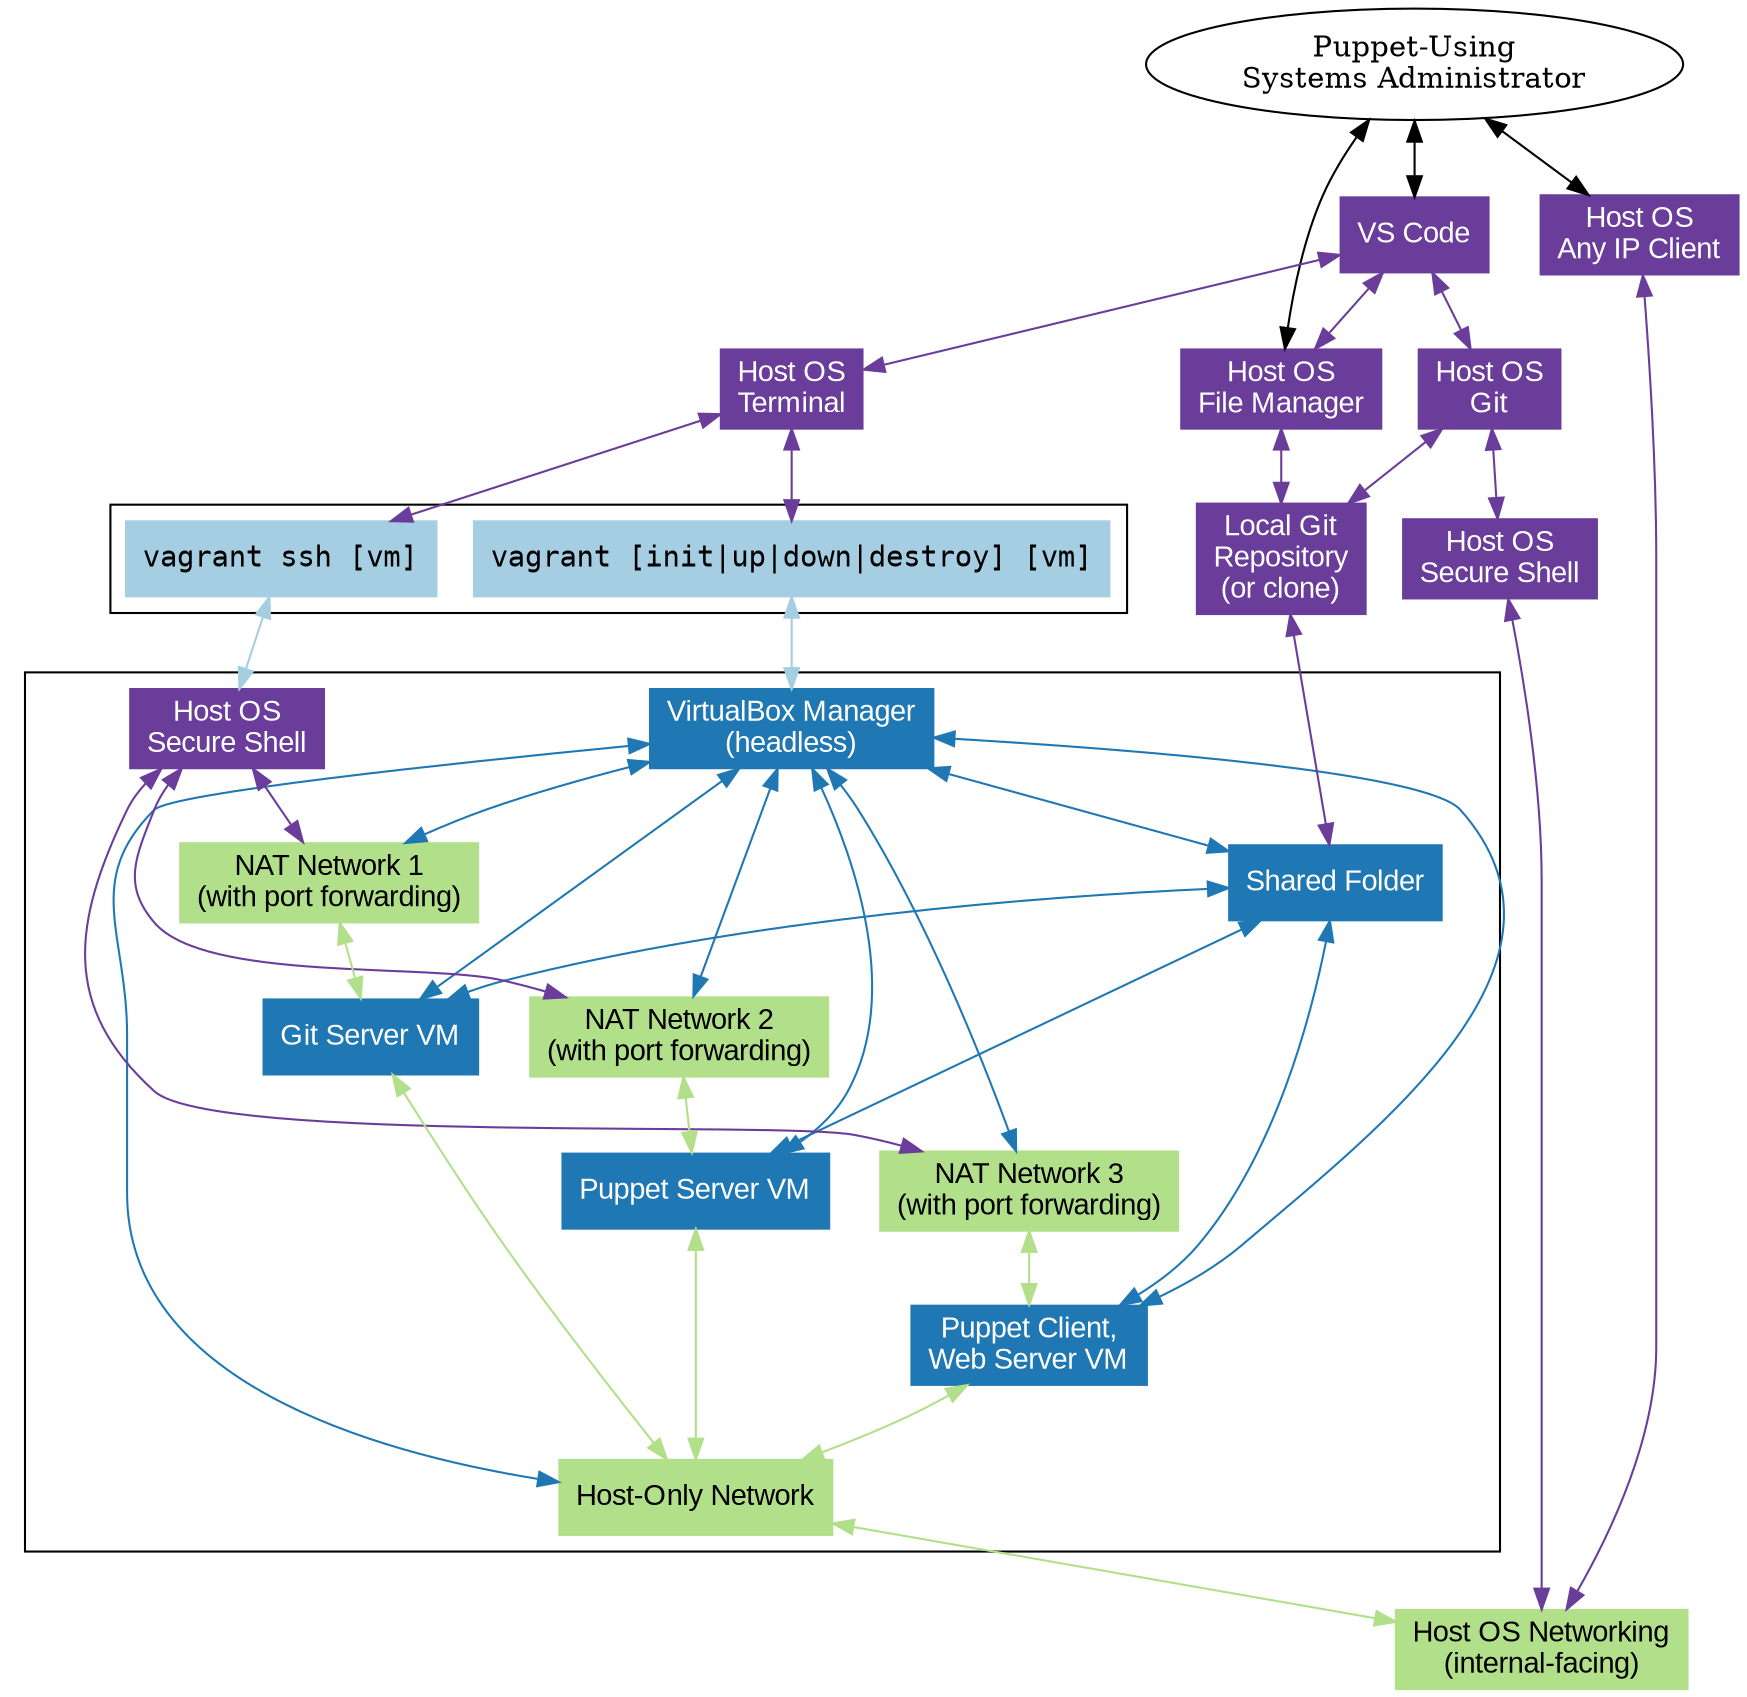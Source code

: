 digraph reference_architecture{
    user [label="Puppet-Using\nSystems Administrator"] // uses default black/white oval
    node [colorscheme=paired12, fontname="Arial"];
    edge [colorscheme=paired12, fontname="Arial", dir=both];

    node [style=filled, shape=rect];
    node [fontcolor=white]; // even-colored nodes need white text

    node [color=2] // for VirtualBox
    vb [label="VirtualBox Manager\n(headless)"];
    shared_folder [label="Shared Folder"];

    // node [color=6] // for External Networks
    // internet [label="Internet"];
    // host_os_network_external [label="Host OS Networking\n(external-facing)"];

    node [color=10]; // for other Host OS programs
    terminal [label="Host OS\nTerminal"];
    vscode [label="VS Code"];
    git [label="Host OS\nGit"];
    ssh_other [label="Host OS\nSecure Shell"];
    any_client [label="Host OS\nAny IP Client"];
    gui_file_manager [label="Host OS\nFile Manager"];
    git_repo [label="Local Git\nRepository\n(or clone)"];

    subgraph cluster_vagrant {
        margin=8;
        node [color=1, fontcolor=black, fontname="Consolas"]; // for Vagrant-related
        vagrant [label="vagrant [init|up|down|destroy] [vm]"];
        vagrant_ssh [label="vagrant ssh [vm]"];
    }

    subgraph cluster_complexity {
        margin=8;
        node [color=10]; // for other Host OS programs
        ssh [label="Host OS\nSecure Shell"];
        subgraph cluster_vms {
            margin=8;
            style=invis;
            subgraph cluster_git_vm {
                git_vm [label="Git Server VM", color=2, fontcolor=white];
                nat_network_git [label="NAT Network 1\n(with port forwarding)", color=3, fontcolor=black];
                // { git_vm -> nat_network_git };
            }
            subgraph cluster_puppet_vm {
                puppet_vm [label="Puppet Server VM", color=2, fontcolor=white];
                nat_network_puppet [label="NAT Network 2\n(with port forwarding)", color=3, fontcolor=black];
                // { puppet_vm -> nat_network_puppet };
            }
            subgraph cluster_web_vm {
                web_vm [label="Puppet Client,\nWeb Server VM", color=2, fontcolor=white];
                nat_network_web [label="NAT Network 3\n(with port forwarding)", color=3, fontcolor=black];
                // { web_vm -> nat_network_web };
            }
            git_vm -> puppet_vm -> web_vm [style=invis];
            nat_network_git -> nat_network_puppet -> nat_network_web [style=invis];
        }
        node [fontcolor=black]; // odd-colored nodes need white text
        // for Internal Networks
        node [color=3]
        host_only_network [label="Host-Only Network"];
        // VirtualBox internal management
        edge [color=2];
        vb -> {git_vm puppet_vm web_vm nat_network_git nat_network_puppet nat_network_web shared_folder host_only_network};
        shared_folder -> { git_vm puppet_vm web_vm};
    }

    node [fontcolor=black]; // odd-colored nodes need white text
    // for Internal Networks
    node [color=3]
    host_os_network_internal [label="Host OS Networking\n(internal-facing)"];

    // Direct user interactions
    user -> { gui_file_manager vscode any_client};

    // Vagrant-related
    edge [color=1];
    vagrant -> vb;
    vagrant_ssh -> ssh;

    // Other host OS program interactions
    edge [color=10];
    vscode -> {git gui_file_manager terminal};
    git -> git_repo-> shared_folder;
    git -> ssh_other;
    terminal -> { vagrant vagrant_ssh};
    gui_file_manager -> git_repo;
    { ssh } -> { nat_network_git nat_network_puppet nat_network_web};
    { ssh_other any_client } -> { host_os_network_internal };

    // Internal network traffic
    edge [color=3];
    nat_network_git -> git_vm;
    nat_network_puppet -> puppet_vm;
    nat_network_web -> web_vm;
    { git_vm puppet_vm web_vm } -> host_only_network -> host_os_network_internal;

    // External network traffic
    // edge [color=6]
    // {nat_network_git nat_network_puppet nat_network_web} -> host_os_network_external -> internet;
}
